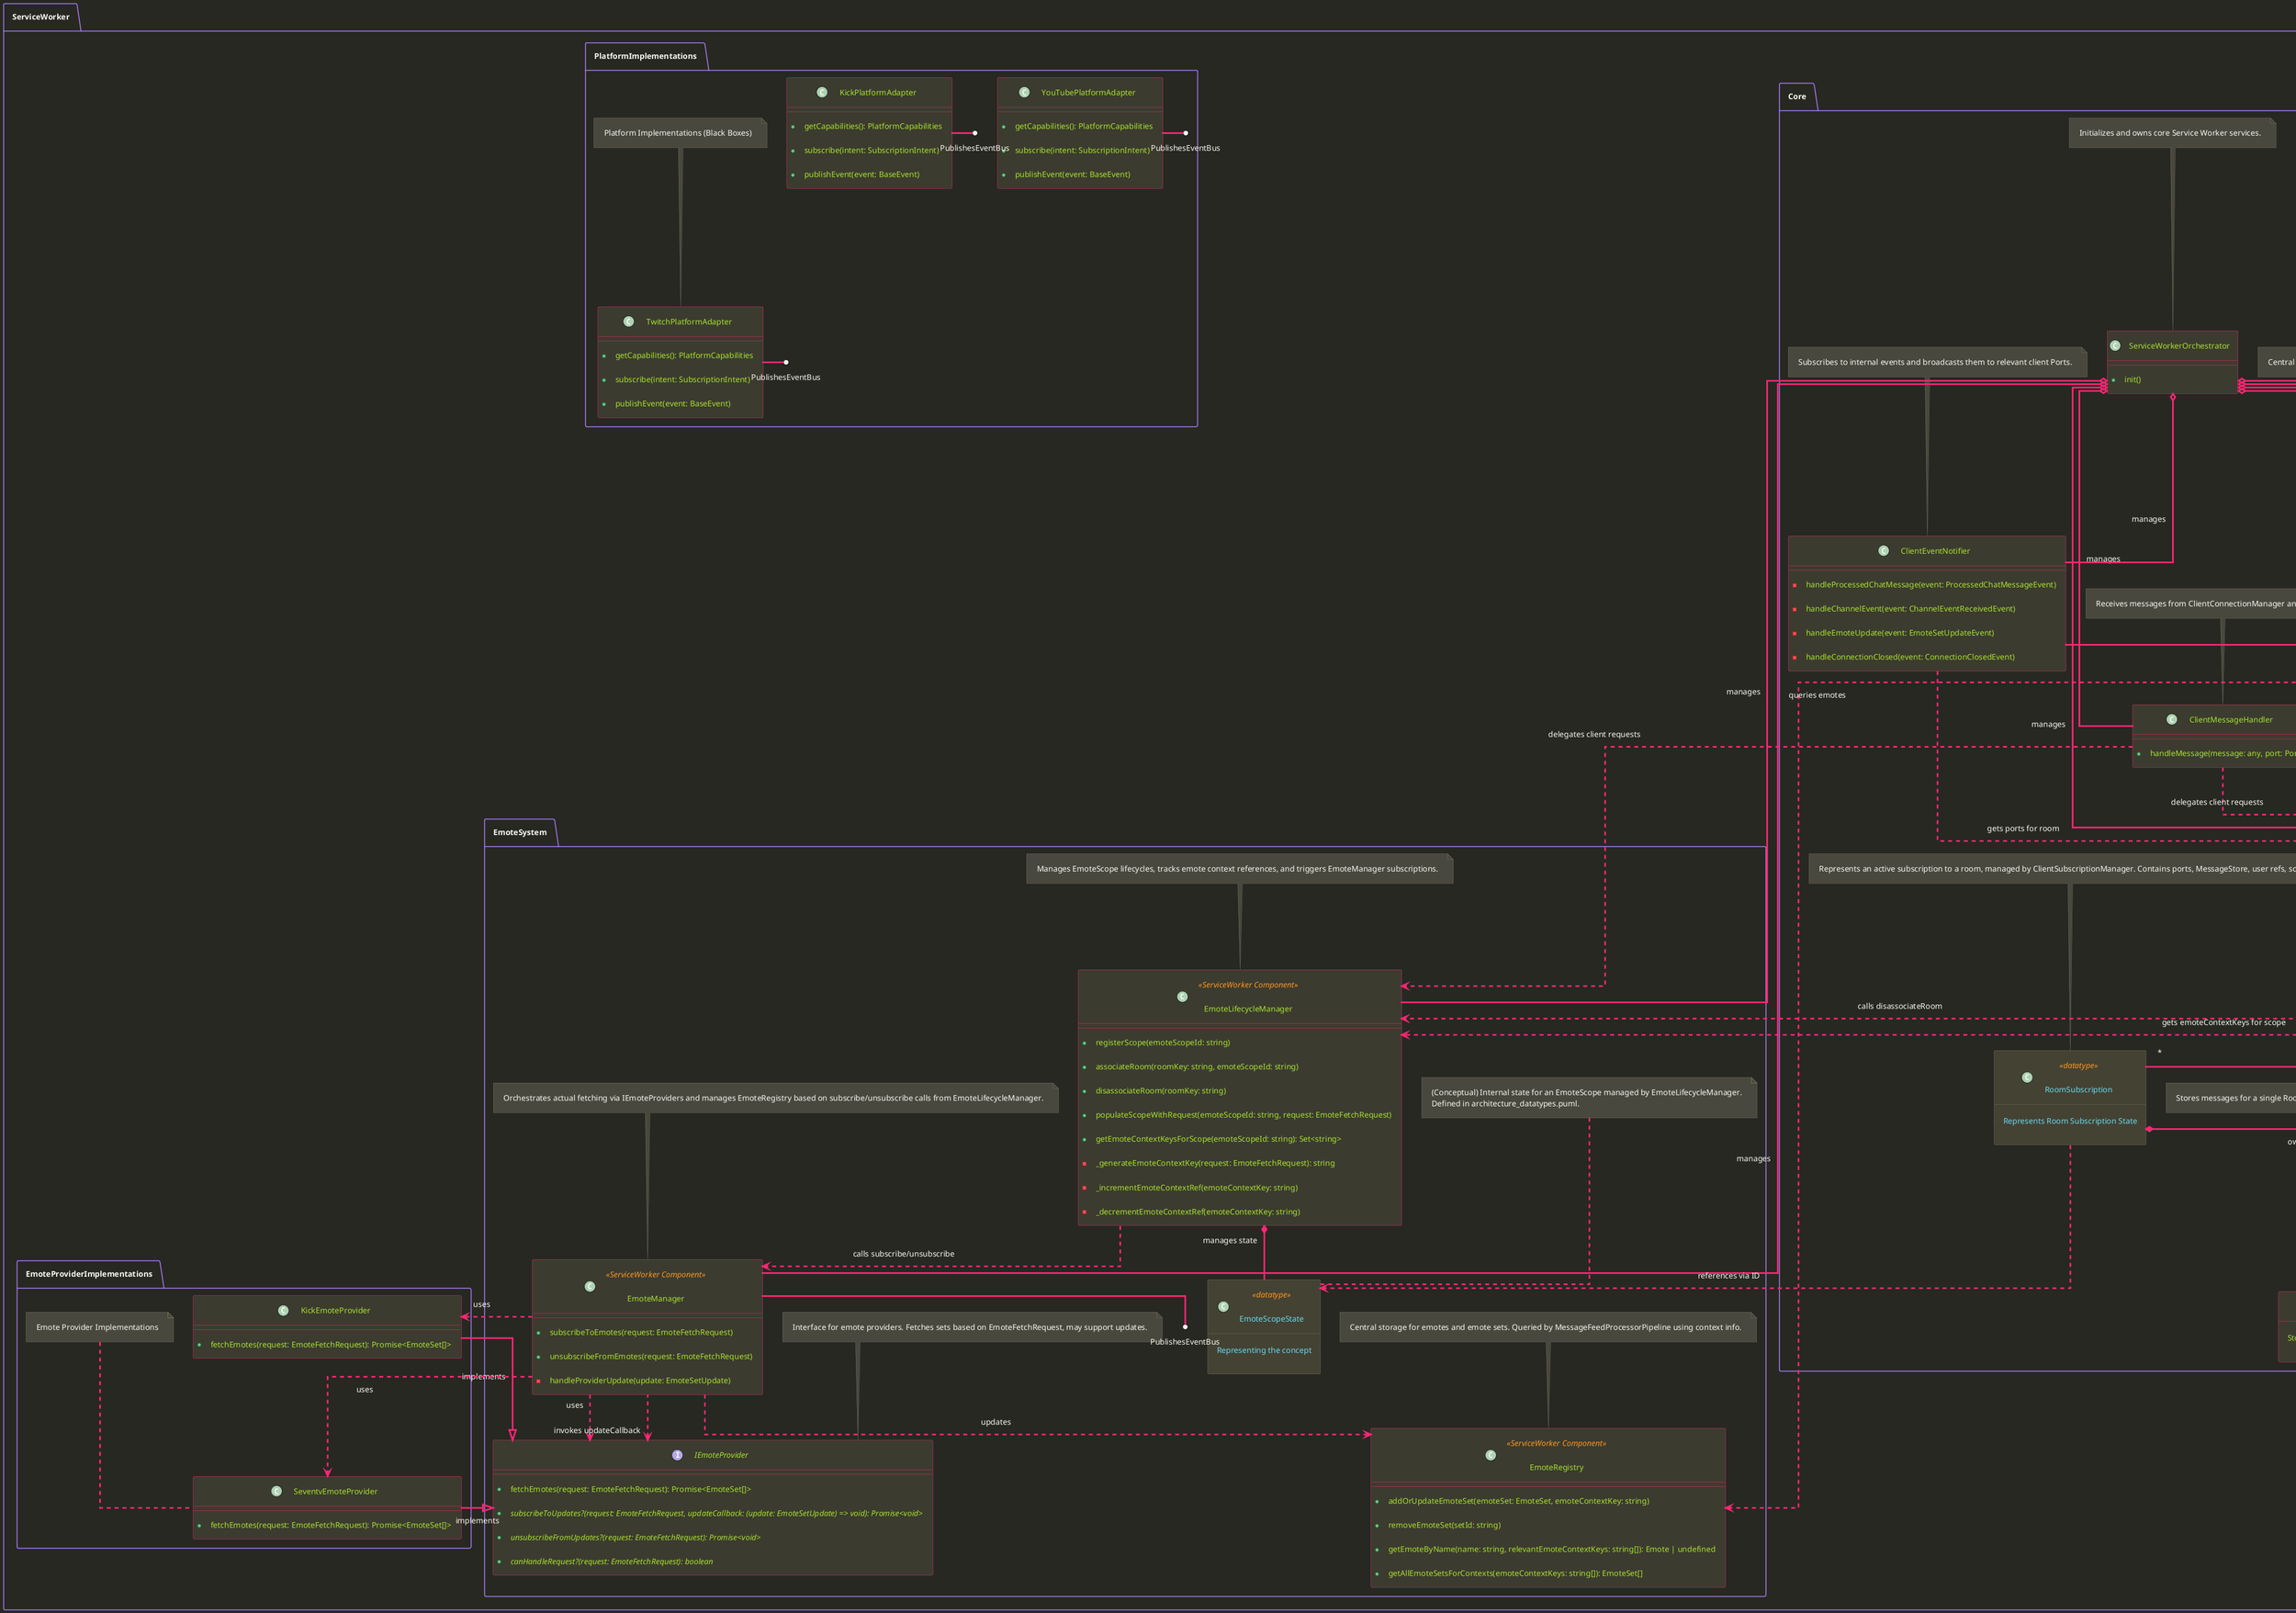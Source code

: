 @startuml architecture_classes

' Monokai-inspired Improved PlantUML Theme
' Base Colors
!$color_bg             = "#272822"
!$color_fg             = "#F8F8F2"
!$color_border         = "#75715E"

' Accent Colors
!$color_accent_red     = "#F92672"
!$color_accent_green   = "#A6E22E"
!$color_accent_yellow  = "#3C3B2F"
!$color_accent_blue    = "#66D9EF"
!$color_accent_orange  = "#FD971F"
!$color_accent_purple  = "#AE81FF"

' Specialized
!$color_datatype_bg    = "#444233"
!$color_interface_bg   = "#2F556B"
!$color_note_bg        = "#49483E"
!$color_note_border    = "#75715E"
!$color_note_font      = "#F8F8F2"

skinparam {
    Shadowing false
    BackgroundColor $color_bg

    DefaultFontColor $color_fg
    DefaultFontName "Consolas", "Monaco", monospace
    DefaultFontSize 14

    ArrowColor $color_accent_red
    ArrowFontColor $color_fg
    ArrowThickness 3

    BorderColor $color_border

    PackageBorderColor $color_accent_purple
    PackageBackgroundColor $color_bg
    PackageTitleFontColor $color_accent_blue
    PackageFontStyle bold

    ClassBackgroundColor $color_accent_yellow
    ClassBorderColor $color_accent_red
    ClassFontColor $color_fg
    ClassAttributeFontColor $color_accent_green
    ClassStereotypeFontColor $color_accent_orange

    InterfaceBackgroundColor $color_interface_bg
    InterfaceBorderColor $color_accent_red
    InterfaceFontColor $color_fg
    InterfaceAttributeFontColor $color_fg
    InterfaceStereotypeFontColor $color_accent_orange

    NoteBackgroundColor $color_note_bg
    NoteBorderColor $color_note_border
    NoteFontColor $color_note_font

    LegendBackgroundColor $color_border
    LegendBorderColor $color_fg
    LegendFontColor $color_fg
}

skinparam class<<datatype>> {
    BackgroundColor $color_datatype_bg
    BorderColor $color_border
    FontColor $color_fg
    AttributeFontColor $color_accent_blue
    StereotypeFontColor $color_accent_orange
}


' General enhancements for better visuals
' skinparam roundCorner 10
skinparam padding 12
skinparam linetype ortho
' skinparam Nodesep 120
' skinparam Ranksep 120

' Interfaces for Lollipop Notation
interface PublishesEventBus {
 .. Represents publishing to EventBus ..
}
interface SubscribesEventBus {
 .. Represents subscribing to EventBus ..
}

' High-Level Grouping: Service Worker Internals
package ServiceWorker {
    package Core {
        class ServiceWorkerOrchestrator {
            + init()
        }
        note top of ServiceWorkerOrchestrator : Initializes and owns core Service Worker services.

        class ClientConnectionManager {
             + handleConnection(port: Port)
             + handleDisconnect(port: Port)
             + handleConnectionError(event: ConnectionErrorEvent)
        }
        note top of ClientConnectionManager : Manages client Port connection lifecycle (connect, disconnect, errors).

        class ClientMessageHandler {
             + handleMessage(message: any, port: Port)
        }
        note top of ClientMessageHandler : Receives messages from ClientConnectionManager and routes them to appropriate services.

        class ClientEventNotifier {
             - handleProcessedChatMessage(event: ProcessedChatMessageEvent)
             - handleChannelEvent(event: ChannelEventReceivedEvent)
             - handleEmoteUpdate(event: EmoteSetUpdateEvent)
             - handleConnectionClosed(event: ConnectionClosedEvent)
        }
        note top of ClientEventNotifier : Subscribes to internal events and broadcasts them to relevant client Ports.

        class EventBus <<Service>> {
            + subscribe(eventType: string, handler: Function)
            + unsubscribe(eventType: string, handler: Function)
            + publish(event: BaseEvent)
        }
        note top of EventBus : Central hub for decoupled event publishing and subscription within the Service Worker.

        class ClientSubscriptionManager {
            + addSubscription(roomIdentifier: RoomIdentifier, port: Port, emoteScopeId: string)
            + removeSubscription(port: Port)
            + getPortsForRoom(roomIdentifier: RoomIdentifier): Set<Port>
            + getScopeIdForRoom(roomIdentifier: RoomIdentifier): string | undefined
        }
        note top of ClientSubscriptionManager : Tracks client ports per room, manages RoomSubscription lifecycle, notifies EmoteLifecycleManager on disconnect.

        class MessageFeedProcessorPipeline <<Shared>> {
            + init()
            + use(middleware: Middleware)
            - handleChatMessage(event: ChatMessageReceivedEvent)
        }
        note top of MessageFeedProcessorPipeline : Subscribes to raw chat messages, gets relevant emote contexts, queries EmoteRegistry, applies transformations, publishes processed messages.

        class UserStore <<Service>> {
         .. Service Worker global User Data Service ..
        }
        note top of UserStore : Stores User data globally within the Service Worker instance, ref-counted by RoomSubscriptions.

        class RoomSubscription <<datatype>> {
         .. Represents Room Subscription State ..
        }
        note top of RoomSubscription : Represents an active subscription to a room, managed by ClientSubscriptionManager. Contains ports, MessageStore, user refs, scope ID.

        class MessageStore {
         .. Stores Messages for a Room ..
        }
        note top of MessageStore : Stores messages for a single RoomSubscription. Lifecycle tied to the RoomSubscription.

    }

    package EmoteSystem {
        class EmoteLifecycleManager <<ServiceWorker Component>> {
            + registerScope(emoteScopeId: string)
            + associateRoom(roomKey: string, emoteScopeId: string)
            + disassociateRoom(roomKey: string)
            + populateScopeWithRequest(emoteScopeId: string, request: EmoteFetchRequest)
            + getEmoteContextKeysForScope(emoteScopeId: string): Set<string>
            - _generateEmoteContextKey(request: EmoteFetchRequest): string
            - _incrementEmoteContextRef(emoteContextKey: string)
            - _decrementEmoteContextRef(emoteContextKey: string)
        }
        note top of EmoteLifecycleManager : Manages EmoteScope lifecycles, tracks emote context references, and triggers EmoteManager subscriptions.

        class EmoteScopeState <<datatype>> {
         .. Representing the concept ..
        }
        note top of EmoteScopeState : (Conceptual) Internal state for an EmoteScope managed by EmoteLifecycleManager.\nDefined in architecture_datatypes.puml.


        class EmoteManager <<ServiceWorker Component>> {
            + subscribeToEmotes(request: EmoteFetchRequest)
            + unsubscribeFromEmotes(request: EmoteFetchRequest)
            - handleProviderUpdate(update: EmoteSetUpdate)
        }
        note top of EmoteManager : Orchestrates actual fetching via IEmoteProviders and manages EmoteRegistry based on subscribe/unsubscribe calls from EmoteLifecycleManager.

        class EmoteRegistry <<ServiceWorker Component>> {
            + addOrUpdateEmoteSet(emoteSet: EmoteSet, emoteContextKey: string)
            + removeEmoteSet(setId: string)
            + getEmoteByName(name: string, relevantEmoteContextKeys: string[]): Emote | undefined
            + getAllEmoteSetsForContexts(emoteContextKeys: string[]): EmoteSet[]
        }
        note top of EmoteRegistry : Central storage for emotes and emote sets. Queried by MessageFeedProcessorPipeline using context info.

        interface IEmoteProvider {
            + fetchEmotes(request: EmoteFetchRequest): Promise<EmoteSet[]>
            + {abstract} subscribeToUpdates?(request: EmoteFetchRequest, updateCallback: (update: EmoteSetUpdate) => void): Promise<void>
            + {abstract} unsubscribeFromUpdates?(request: EmoteFetchRequest): Promise<void>
            + {abstract} canHandleRequest?(request: EmoteFetchRequest): boolean
        }
        note top of IEmoteProvider : Interface for emote providers. Fetches sets based on EmoteFetchRequest, may support updates.
    }

    package PlatformImplementations {
        class TwitchPlatformAdapter {
            + getCapabilities(): PlatformCapabilities
            + subscribe(intent: SubscriptionIntent)
            + publishEvent(event: BaseEvent)
        }
        note top of TwitchPlatformAdapter : Platform Implementations (Black Boxes)

        class YouTubePlatformAdapter {
            + getCapabilities(): PlatformCapabilities
            + subscribe(intent: SubscriptionIntent)
            + publishEvent(event: BaseEvent)
        }
        class KickPlatformAdapter {
            + getCapabilities(): PlatformCapabilities
            + subscribe(intent: SubscriptionIntent)
            + publishEvent(event: BaseEvent)
        }
    }

    package EmoteProviderImplementations {
        class SeventvEmoteProvider {
            + fetchEmotes(request: EmoteFetchRequest): Promise<EmoteSet[]>
        }
        SeventvEmoteProvider --|> ServiceWorker.EmoteSystem.IEmoteProvider : implements
        note top of SeventvEmoteProvider : Emote Provider Implementations

        class KickEmoteProvider {
            + fetchEmotes(request: EmoteFetchRequest): Promise<EmoteSet[]>
        }
        KickEmoteProvider --|> ServiceWorker.EmoteSystem.IEmoteProvider : implements
    }
}

' Content Script UI (Separate Top-Level Package)
package ContentScriptUI {
    class ContentScriptManager <<ContentScript>> {
        + connectToServiceWorker()
        + detectAndAssociateContext()
        + generateScopeId(): string
        + registerEmoteScope(scopeId: string)
        + subscribeToRoom(roomIdentifier: RoomIdentifier, scopeId: string)
        + populateScopeWithRequest(scopeId: string, request: EmoteFetchRequest)
        + sendHeartbeat()
        - handleServiceWorkerMessage(event: BaseEvent)
        - handleDisconnect()
    }
    note top of ContentScriptManager : Manages communication with Service Worker, detects context, generates scope, initiates subscriptions and requests.

    class MessageFeedView <<UI Component (SolidJS)>> {
        + renderProcessedMessage(data: ProcessedChatMessageEvent)
        + updateEmotes(data: EmoteSetUpdateEvent)
        + {abstract} renderChannelEvent?(data: ChannelEventReceivedEvent)
    }
    note top of MessageFeedView : Renders messages, emotes, and other UI elements in the content script.
}


' --- Simplified Relationships ---

' ServiceWorkerOrchestrator Relationships (Ownership)
ServiceWorker.Core.ServiceWorkerOrchestrator o-- ServiceWorker.Core.ClientConnectionManager : manages
ServiceWorker.Core.ServiceWorkerOrchestrator o-- ServiceWorker.Core.ClientMessageHandler : manages
ServiceWorker.Core.ServiceWorkerOrchestrator o-- ServiceWorker.Core.ClientEventNotifier : manages
ServiceWorker.Core.ServiceWorkerOrchestrator o-- ServiceWorker.Core.ClientSubscriptionManager : manages
ServiceWorker.Core.ServiceWorkerOrchestrator o-- ServiceWorker.EmoteSystem.EmoteLifecycleManager : manages
ServiceWorker.Core.ServiceWorkerOrchestrator o-- ServiceWorker.EmoteSystem.EmoteManager : manages
ServiceWorker.Core.ServiceWorkerOrchestrator o-- ServiceWorker.Core.MessageFeedProcessorPipeline : manages
ServiceWorker.Core.ServiceWorkerOrchestrator o-- ServiceWorker.Core.UserStore : manages
ServiceWorker.Core.ServiceWorkerOrchestrator o-- ServiceWorker.Core.EventBus : manages

' ClientConnectionManager Relationships
ServiceWorker.Core.ClientConnectionManager ..> ServiceWorker.Core.ClientMessageHandler : forwards message
ServiceWorker.Core.ClientConnectionManager ..> ServiceWorker.Core.ClientSubscriptionManager : notifies disconnect

' ClientMessageHandler Relationships
ServiceWorker.Core.ClientMessageHandler ..> ServiceWorker.Core.ClientSubscriptionManager : delegates client requests
ServiceWorker.Core.ClientMessageHandler ..> ServiceWorker.EmoteSystem.EmoteLifecycleManager : delegates client requests

' ClientEventNotifier Relationships
ServiceWorker.Core.ClientEventNotifier -() SubscribesEventBus
ServiceWorker.Core.ClientEventNotifier ..> ServiceWorker.Core.ClientSubscriptionManager : gets ports for room

' EventBus Relationships (No direct arrows needed for subscribers/publishers using lollipops)

' Event Publishing via Lollipop Interface
ServiceWorker.Core.MessageFeedProcessorPipeline -() PublishesEventBus
ServiceWorker.EmoteSystem.EmoteManager -() PublishesEventBus
ServiceWorker.PlatformImplementations.TwitchPlatformAdapter -() PublishesEventBus
ServiceWorker.PlatformImplementations.YouTubePlatformAdapter -() PublishesEventBus
ServiceWorker.PlatformImplementations.KickPlatformAdapter -() PublishesEventBus

' EmoteLifecycleManager Relationships
ServiceWorker.EmoteSystem.EmoteLifecycleManager *-- ServiceWorker.EmoteSystem.EmoteScopeState : manages state
ServiceWorker.EmoteSystem.EmoteLifecycleManager ..> ServiceWorker.EmoteSystem.EmoteManager : calls subscribe/unsubscribe

' EmoteManager Relationships
ServiceWorker.EmoteSystem.EmoteManager ..> ServiceWorker.EmoteSystem.IEmoteProvider : uses
ServiceWorker.EmoteSystem.EmoteManager ..> ServiceWorker.EmoteSystem.EmoteRegistry : updates

' IEmoteProvider Relationships
ServiceWorker.EmoteSystem.IEmoteProvider <.. ServiceWorker.EmoteSystem.EmoteManager : invokes updateCallback

' MessageFeedProcessorPipeline Relationships
ServiceWorker.Core.MessageFeedProcessorPipeline -() SubscribesEventBus
ServiceWorker.Core.MessageFeedProcessorPipeline ..> ServiceWorker.EmoteSystem.EmoteRegistry : queries emotes
ServiceWorker.Core.MessageFeedProcessorPipeline ..> ServiceWorker.EmoteSystem.EmoteLifecycleManager : gets emoteContextKeys for scope
ServiceWorker.Core.MessageFeedProcessorPipeline ..> ServiceWorker.Core.ClientSubscriptionManager : gets scopeId for room

' ContentScriptManager Relationships
ContentScriptUI.ContentScriptManager ..> ServiceWorker.Core.ClientConnectionManager : connects via Port, sends messages
ContentScriptUI.ContentScriptManager o-- ContentScriptUI.MessageFeedView : manages

' ClientSubscriptionManager Relationships
ServiceWorker.Core.ClientSubscriptionManager ..> ServiceWorker.EmoteSystem.EmoteLifecycleManager : calls disassociateRoom
ServiceWorker.Core.ClientSubscriptionManager "1" *-- "*" ServiceWorker.Core.RoomSubscription : manages
ServiceWorker.Core.ClientSubscriptionManager ..> ServiceWorker.Core.MessageStore : adds message
ServiceWorker.Core.ClientSubscriptionManager ..> ServiceWorker.Core.UserStore : updates ref counts

' RoomSubscription Relationships
ServiceWorker.Core.RoomSubscription *-- ServiceWorker.Core.MessageStore : owns
ServiceWorker.Core.RoomSubscription ..> ServiceWorker.EmoteSystem.EmoteScopeState : references via ID

' PlatformImplementations Relationships - No direct arrows needed

' EmoteProviderImplementations Relationships
ServiceWorker.EmoteSystem.EmoteManager ..> ServiceWorker.EmoteProviderImplementations.SeventvEmoteProvider : uses
ServiceWorker.EmoteSystem.EmoteManager ..> ServiceWorker.EmoteProviderImplementations.KickEmoteProvider : uses

@enduml
